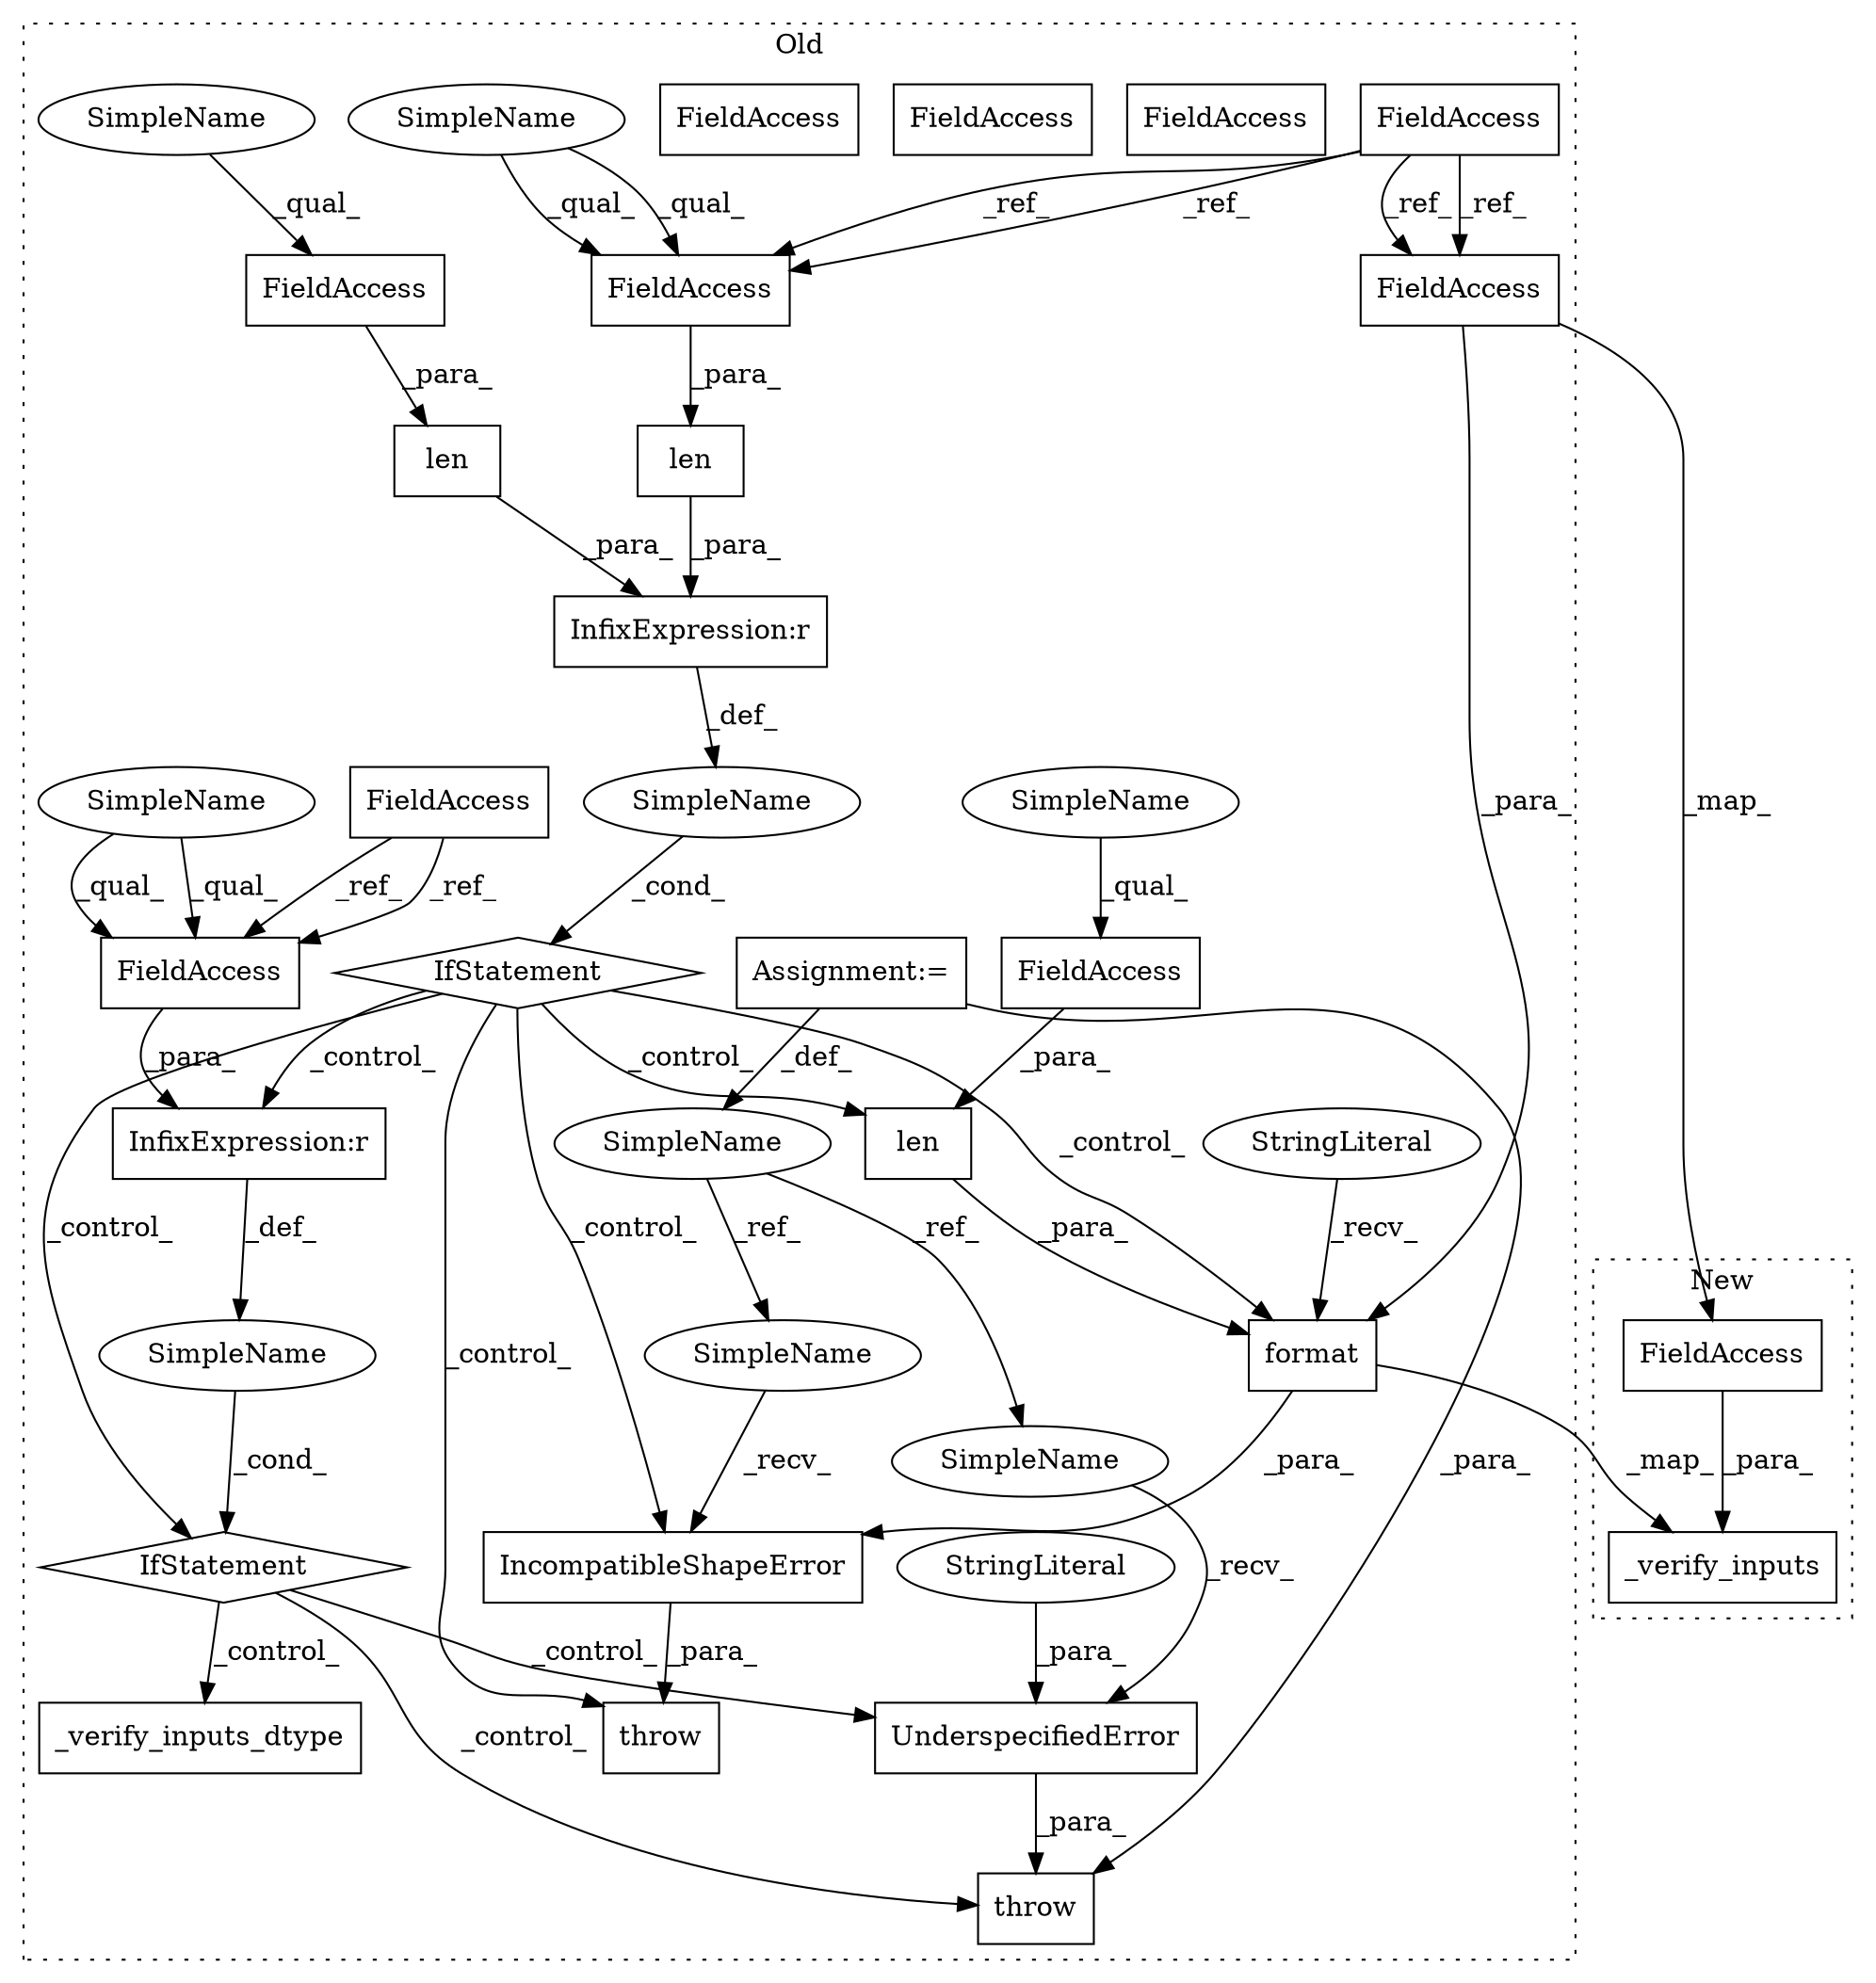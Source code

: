 digraph G {
subgraph cluster0 {
1 [label="format" a="32" s="8398,8463" l="7,1" shape="box"];
3 [label="SimpleName" a="42" s="" l="" shape="ellipse"];
4 [label="throw" a="53" s="8278" l="6" shape="box"];
5 [label="InfixExpression:r" a="27" s="8242" l="4" shape="box"];
6 [label="InfixExpression:r" a="27" s="8566" l="4" shape="box"];
7 [label="IncompatibleShapeError" a="32" s="8289,8464" l="23,1" shape="box"];
8 [label="SimpleName" a="42" s="8147" l="4" shape="ellipse"];
9 [label="UnderspecifiedError" a="32" s="8595,8676" l="20,1" shape="box"];
10 [label="SimpleName" a="42" s="" l="" shape="ellipse"];
11 [label="throw" a="53" s="8584" l="6" shape="box"];
12 [label="len" a="32" s="8220,8241" l="4,1" shape="box"];
13 [label="FieldAccess" a="22" s="8157" l="17" shape="box"];
14 [label="FieldAccess" a="22" s="8409" l="17" shape="box"];
15 [label="len" a="32" s="8405,8426" l="4,1" shape="box"];
16 [label="FieldAccess" a="22" s="8224" l="17" shape="box"];
17 [label="len" a="32" s="8246,8267" l="4,1" shape="box"];
18 [label="FieldAccess" a="22" s="8250" l="17" shape="box"];
19 [label="FieldAccess" a="22" s="8477" l="20" shape="box"];
20 [label="FieldAccess" a="22" s="8546" l="20" shape="box"];
21 [label="IfStatement" a="25" s="8216,8268" l="4,2" shape="diamond"];
22 [label="StringLiteral" a="45" s="8615" l="61" shape="ellipse"];
23 [label="IfStatement" a="25" s="8542,8574" l="4,2" shape="diamond"];
24 [label="StringLiteral" a="45" s="8312" l="85" shape="ellipse"];
25 [label="_verify_inputs_dtype" a="32" s="8689,8716" l="21,1" shape="box"];
27 [label="FieldAccess" a="22" s="8446" l="17" shape="box"];
28 [label="Assignment:=" a="7" s="8147" l="4" shape="box"];
29 [label="FieldAccess" a="22" s="8446" l="17" shape="box"];
30 [label="FieldAccess" a="22" s="8224" l="17" shape="box"];
31 [label="FieldAccess" a="22" s="8546" l="20" shape="box"];
32 [label="SimpleName" a="42" s="8546" l="4" shape="ellipse"];
33 [label="SimpleName" a="42" s="8250" l="4" shape="ellipse"];
34 [label="SimpleName" a="42" s="8224" l="4" shape="ellipse"];
35 [label="SimpleName" a="42" s="8409" l="4" shape="ellipse"];
36 [label="SimpleName" a="42" s="8590" l="4" shape="ellipse"];
37 [label="SimpleName" a="42" s="8284" l="4" shape="ellipse"];
label = "Old";
style="dotted";
}
subgraph cluster1 {
2 [label="_verify_inputs" a="32" s="8723,8782" l="15,1" shape="box"];
26 [label="FieldAccess" a="22" s="8745" l="19" shape="box"];
label = "New";
style="dotted";
}
1 -> 7 [label="_para_"];
1 -> 2 [label="_map_"];
3 -> 21 [label="_cond_"];
5 -> 3 [label="_def_"];
6 -> 10 [label="_def_"];
7 -> 4 [label="_para_"];
8 -> 37 [label="_ref_"];
8 -> 36 [label="_ref_"];
9 -> 11 [label="_para_"];
10 -> 23 [label="_cond_"];
12 -> 5 [label="_para_"];
13 -> 30 [label="_ref_"];
13 -> 30 [label="_ref_"];
13 -> 29 [label="_ref_"];
13 -> 29 [label="_ref_"];
14 -> 15 [label="_para_"];
15 -> 1 [label="_para_"];
17 -> 5 [label="_para_"];
18 -> 17 [label="_para_"];
19 -> 31 [label="_ref_"];
19 -> 31 [label="_ref_"];
21 -> 7 [label="_control_"];
21 -> 23 [label="_control_"];
21 -> 1 [label="_control_"];
21 -> 6 [label="_control_"];
21 -> 15 [label="_control_"];
21 -> 4 [label="_control_"];
22 -> 9 [label="_para_"];
23 -> 11 [label="_control_"];
23 -> 25 [label="_control_"];
23 -> 9 [label="_control_"];
24 -> 1 [label="_recv_"];
26 -> 2 [label="_para_"];
28 -> 11 [label="_para_"];
28 -> 8 [label="_def_"];
29 -> 26 [label="_map_"];
29 -> 1 [label="_para_"];
30 -> 12 [label="_para_"];
31 -> 6 [label="_para_"];
32 -> 31 [label="_qual_"];
32 -> 31 [label="_qual_"];
33 -> 18 [label="_qual_"];
34 -> 30 [label="_qual_"];
34 -> 30 [label="_qual_"];
35 -> 14 [label="_qual_"];
36 -> 9 [label="_recv_"];
37 -> 7 [label="_recv_"];
}